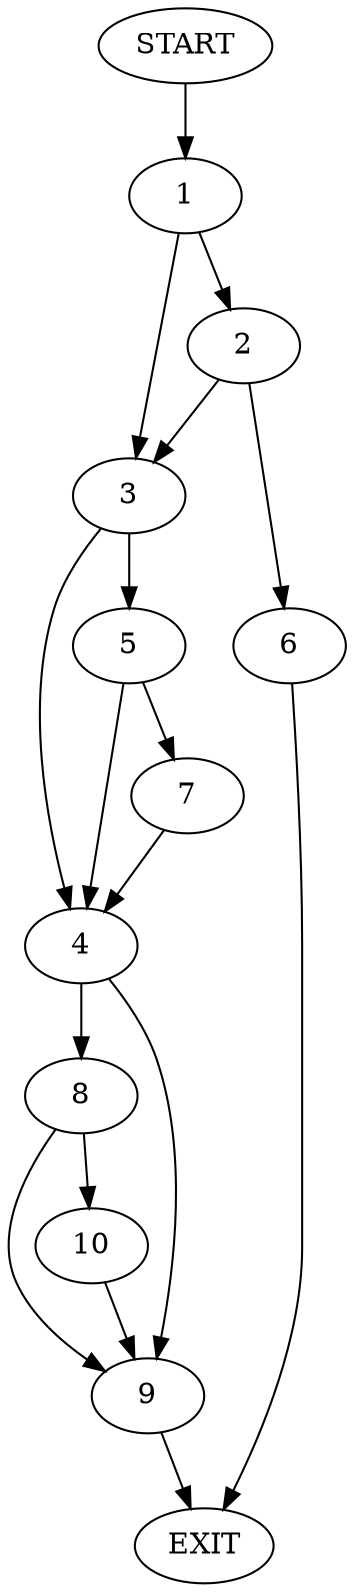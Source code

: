 digraph {
0 [label="START"]
11 [label="EXIT"]
0 -> 1
1 -> 2
1 -> 3
3 -> 4
3 -> 5
2 -> 3
2 -> 6
6 -> 11
5 -> 4
5 -> 7
4 -> 8
4 -> 9
7 -> 4
9 -> 11
8 -> 10
8 -> 9
10 -> 9
}
